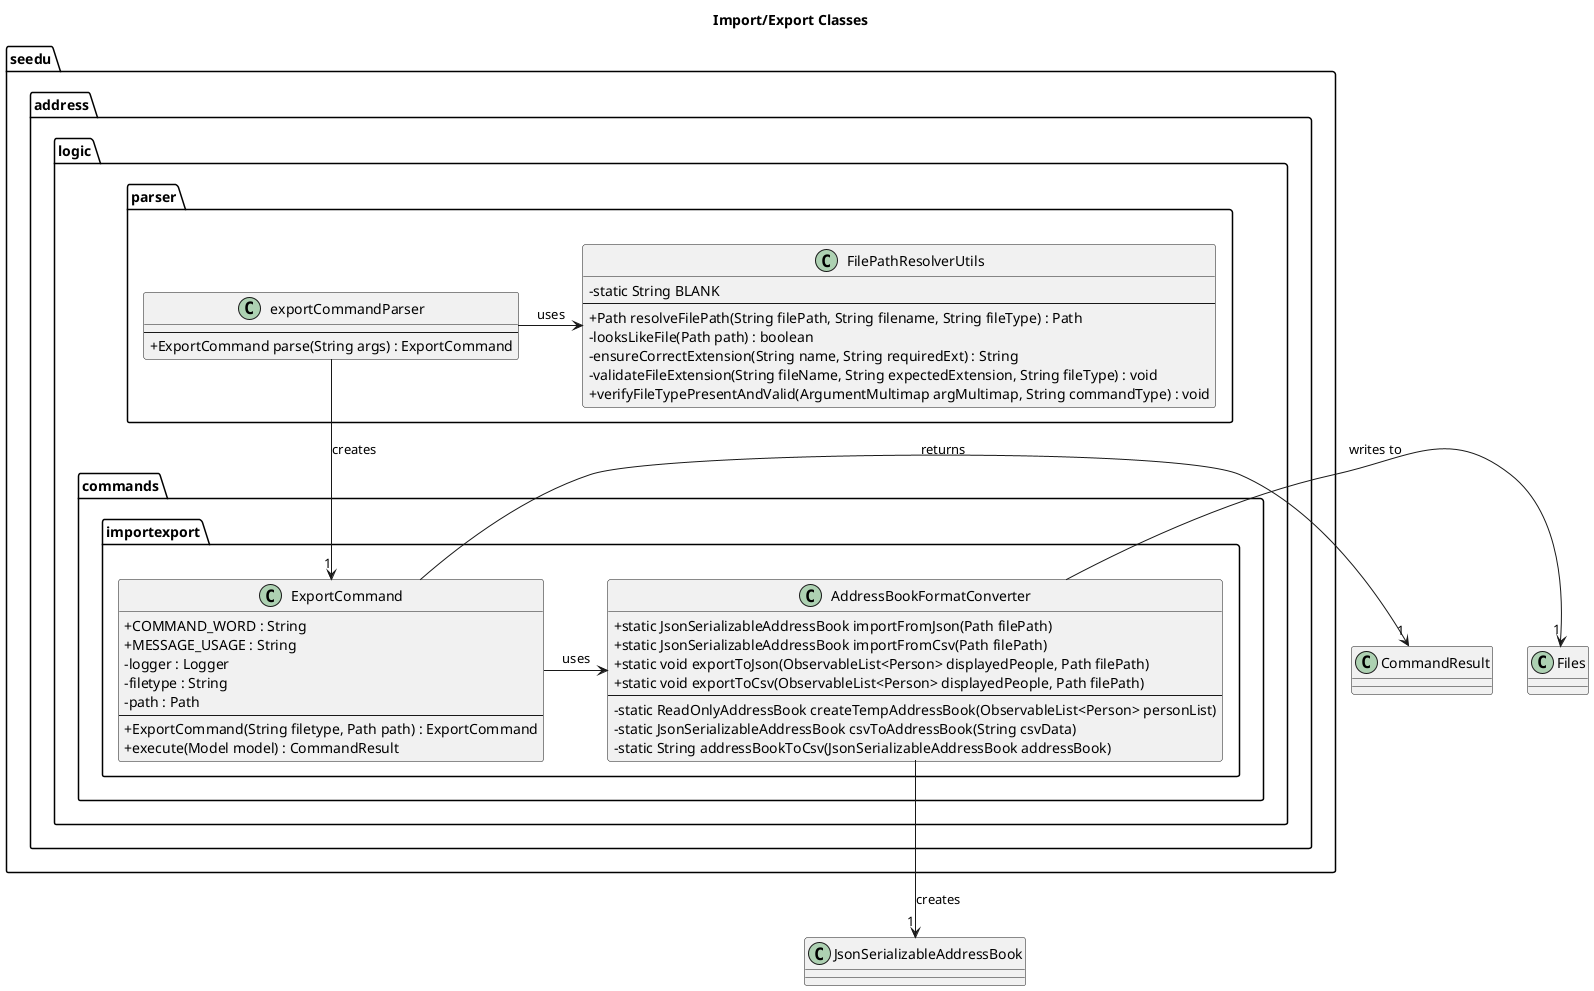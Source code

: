 @startuml
title Import/Export Classes
skinparam packageTitleFontStyle Bold
skinparam classAttributeIconSize 0

package "seedu.address.logic.parser" {
    class exportCommandParser {
        --
        + ExportCommand parse(String args) : ExportCommand
    }
}

package "seedu.address.logic.parser" {
    class FilePathResolverUtils {
        - static String BLANK
        --
        + Path resolveFilePath(String filePath, String filename, String fileType) : Path
        - looksLikeFile(Path path) : boolean
        - ensureCorrectExtension(String name, String requiredExt) : String
        - validateFileExtension(String fileName, String expectedExtension, String fileType) : void
        + verifyFileTypePresentAndValid(ArgumentMultimap argMultimap, String commandType) : void
    }
}

package "seedu.address.logic.commands.importexport" {
    class ExportCommand {
        + COMMAND_WORD : String
        + MESSAGE_USAGE : String
        - logger : Logger
        - filetype : String
        - path : Path
        --
        + ExportCommand(String filetype, Path path) : ExportCommand
        + execute(Model model) : CommandResult
    }

    class AddressBookFormatConverter {
            + static JsonSerializableAddressBook importFromJson(Path filePath)
            + static JsonSerializableAddressBook importFromCsv(Path filePath)
            + static void exportToJson(ObservableList<Person> displayedPeople, Path filePath)
            + static void exportToCsv(ObservableList<Person> displayedPeople, Path filePath)
            --
            - static ReadOnlyAddressBook createTempAddressBook(ObservableList<Person> personList)
            - static JsonSerializableAddressBook csvToAddressBook(String csvData)
            - static String addressBookToCsv(JsonSerializableAddressBook addressBook)
    }
}

exportCommandParser --> "1" ExportCommand : creates
exportCommandParser -> FilePathResolverUtils : uses
ExportCommand -> AddressBookFormatConverter : uses
ExportCommand -> "1" CommandResult : returns
AddressBookFormatConverter -> "1" Files : writes to
AddressBookFormatConverter --> "1" JsonSerializableAddressBook : creates


'import static seedu.address.logic.parser.CliSyntax.PREFIX_FILENAME;
'import static seedu.address.logic.parser.CliSyntax.PREFIX_FILEPATH;
'import static seedu.address.logic.parser.CliSyntax.PREFIX_FILETYPE;
'import static seedu.address.logic.parser.FilePathResolverUtils.verifyFileTypePresentAndValid;
'
'import java.nio.file.Path;
'
'import seedu.address.logic.commands.importexport.ExportCommand;
'import seedu.address.logic.parser.exceptions.ParseException;

'/**
' * Parses input arguments and creates a new ExportCommand object
' */
'public class ExportCommandParser implements Parser<ExportCommand> {
'
'    /**
'     * Parses the given {@code String} of arguments in the context of the ExportCommand
'     * and returns a ExportCommand object for execution.
'     * @throws ParseException if the user input does not conform the expected format
'     */
'    public ExportCommand parse(String args) throws ParseException {
'        ArgumentMultimap argMultimap = ArgumentTokenizer.tokenize(
'                args,
'                PREFIX_FILEPATH,
'                PREFIX_FILETYPE,
'                PREFIX_FILENAME
'        );
'
'        String trimmedArgs = args.trim();
'        verifyFileTypePresentAndValid(argMultimap, ExportCommand.MESSAGE_USAGE);
'        String filePath = argMultimap.getValue(PREFIX_FILEPATH).orElse(null);
'        String filename = argMultimap.getValue(PREFIX_FILENAME).orElse(null);
'        String fileType = argMultimap.getValue(PREFIX_FILETYPE).get();
'        Path path = null;
'        if (filePath != null || filename != null) {
'            path = FilePathResolverUtils.resolveFilePath(filePath, filename, fileType);
'        }
'        return new ExportCommand(fileType, path);
'    }
'}


'package seedu.address.logic.commands.importexport;
'
'import static seedu.address.logic.parser.CliSyntax.PREFIX_FILEPATH;
'import static seedu.address.logic.parser.CliSyntax.PREFIX_FILETYPE;
'
'import java.nio.file.Path;
'import java.util.logging.Logger;
'
'import javafx.collections.ObservableList;
'import lombok.Getter;
'import seedu.address.commons.core.LogsCenter;
'import seedu.address.logic.commands.Command;
'import seedu.address.logic.commands.CommandResult;
'import seedu.address.logic.commands.exceptions.CommandException;
'import seedu.address.model.Model;
'import seedu.address.model.person.Person;
'
'/**
' * Exports currently visible persons data to a file.
' */
'@Getter
'public class ExportCommand extends Command {
'    public static final String COMMAND_WORD = "export";
'    public static final String MESSAGE_USAGE = "export "
'            + PREFIX_FILETYPE + "<json / csv> ["
'            + PREFIX_FILEPATH + "<path>]";
'    private static final Logger logger = LogsCenter.getLogger(ExportCommand.class);
'    public final String filetype;
'    public final Path path;
'
'    /**
'     * Creates an ExportCommand to export the specified {@code Person}
'     * @param filetype json or csv source file
'     * @param path path to the file
'     */
'    public ExportCommand(String filetype, Path path) {
'        this.filetype = filetype;
'        this.path = path;
'    }
'    @Override
'    public CommandResult execute(Model model) throws CommandException {
'        ObservableList<Person> displayedPeople = model.getFilteredPersonList();
'        if (displayedPeople.isEmpty()) {
'            throw new CommandException("No people to export.");
'        }
'        try {
'            if (filetype.equals("json")) {
'                logger.info(String.format("Exporting to json + %s, %s", path , displayedPeople));
'                AddressBookFormatConverter.exportToJson(displayedPeople, path);
'            } else if (filetype.equals("csv")) {
'                logger.info(String.format("Exporting to CSV + %s, %s", path , displayedPeople));
'                AddressBookFormatConverter.exportToCsv(displayedPeople, path);
'            } else {
'                throw new CommandException("Invalid filetype. " + MESSAGE_USAGE);
'            }
'        } catch (Exception e) {
'            throw new CommandException("Error exporting data: " + e.getMessage());
'        }
'        return new CommandResult("Exported " + displayedPeople + " people in " + filetype
'                + " format to " + path);
'    }
'}

@enduml